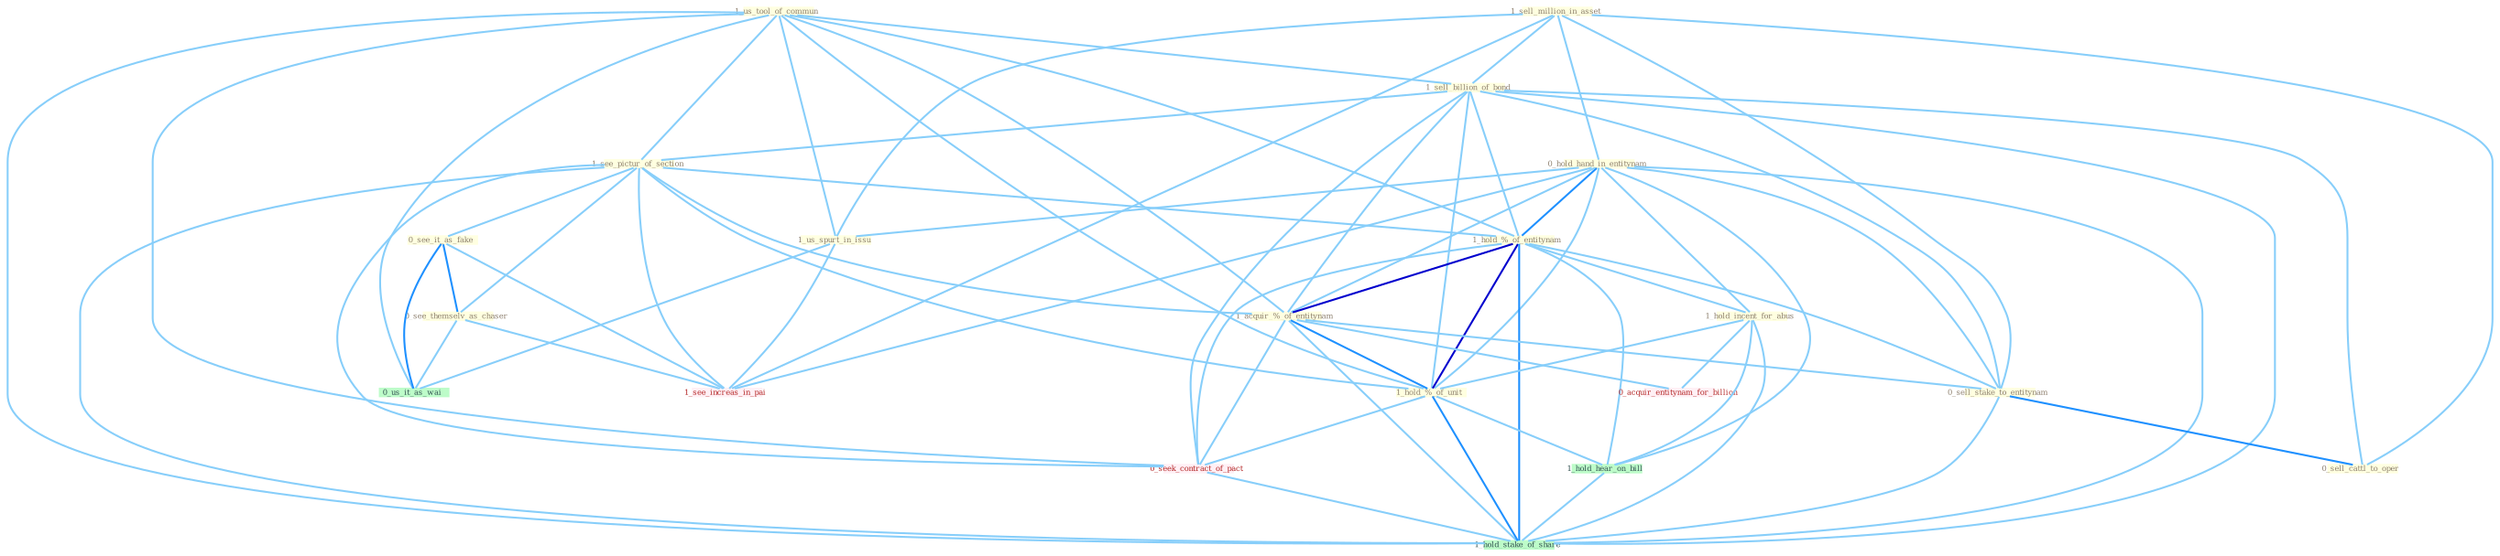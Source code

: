 Graph G{ 
    node
    [shape=polygon,style=filled,width=.5,height=.06,color="#BDFCC9",fixedsize=true,fontsize=4,
    fontcolor="#2f4f4f"];
    {node
    [color="#ffffe0", fontcolor="#8b7d6b"] "1_us_tool_of_commun " "1_sell_million_in_asset " "1_sell_billion_of_bond " "0_hold_hand_in_entitynam " "1_see_pictur_of_section " "1_hold_%_of_entitynam " "0_see_it_as_fake " "1_acquir_%_of_entitynam " "1_hold_incent_for_abus " "1_hold_%_of_unit " "0_see_themselv_as_chaser " "0_sell_stake_to_entitynam " "0_sell_cattl_to_oper " "1_us_spurt_in_issu "}
{node [color="#fff0f5", fontcolor="#b22222"] "0_seek_contract_of_pact " "0_acquir_entitynam_for_billion " "1_see_increas_in_pai "}
edge [color="#B0E2FF"];

	"1_us_tool_of_commun " -- "1_sell_billion_of_bond " [w="1", color="#87cefa" ];
	"1_us_tool_of_commun " -- "1_see_pictur_of_section " [w="1", color="#87cefa" ];
	"1_us_tool_of_commun " -- "1_hold_%_of_entitynam " [w="1", color="#87cefa" ];
	"1_us_tool_of_commun " -- "1_acquir_%_of_entitynam " [w="1", color="#87cefa" ];
	"1_us_tool_of_commun " -- "1_hold_%_of_unit " [w="1", color="#87cefa" ];
	"1_us_tool_of_commun " -- "1_us_spurt_in_issu " [w="1", color="#87cefa" ];
	"1_us_tool_of_commun " -- "0_seek_contract_of_pact " [w="1", color="#87cefa" ];
	"1_us_tool_of_commun " -- "0_us_it_as_wai " [w="1", color="#87cefa" ];
	"1_us_tool_of_commun " -- "1_hold_stake_of_share " [w="1", color="#87cefa" ];
	"1_sell_million_in_asset " -- "1_sell_billion_of_bond " [w="1", color="#87cefa" ];
	"1_sell_million_in_asset " -- "0_hold_hand_in_entitynam " [w="1", color="#87cefa" ];
	"1_sell_million_in_asset " -- "0_sell_stake_to_entitynam " [w="1", color="#87cefa" ];
	"1_sell_million_in_asset " -- "0_sell_cattl_to_oper " [w="1", color="#87cefa" ];
	"1_sell_million_in_asset " -- "1_us_spurt_in_issu " [w="1", color="#87cefa" ];
	"1_sell_million_in_asset " -- "1_see_increas_in_pai " [w="1", color="#87cefa" ];
	"1_sell_billion_of_bond " -- "1_see_pictur_of_section " [w="1", color="#87cefa" ];
	"1_sell_billion_of_bond " -- "1_hold_%_of_entitynam " [w="1", color="#87cefa" ];
	"1_sell_billion_of_bond " -- "1_acquir_%_of_entitynam " [w="1", color="#87cefa" ];
	"1_sell_billion_of_bond " -- "1_hold_%_of_unit " [w="1", color="#87cefa" ];
	"1_sell_billion_of_bond " -- "0_sell_stake_to_entitynam " [w="1", color="#87cefa" ];
	"1_sell_billion_of_bond " -- "0_sell_cattl_to_oper " [w="1", color="#87cefa" ];
	"1_sell_billion_of_bond " -- "0_seek_contract_of_pact " [w="1", color="#87cefa" ];
	"1_sell_billion_of_bond " -- "1_hold_stake_of_share " [w="1", color="#87cefa" ];
	"0_hold_hand_in_entitynam " -- "1_hold_%_of_entitynam " [w="2", color="#1e90ff" , len=0.8];
	"0_hold_hand_in_entitynam " -- "1_acquir_%_of_entitynam " [w="1", color="#87cefa" ];
	"0_hold_hand_in_entitynam " -- "1_hold_incent_for_abus " [w="1", color="#87cefa" ];
	"0_hold_hand_in_entitynam " -- "1_hold_%_of_unit " [w="1", color="#87cefa" ];
	"0_hold_hand_in_entitynam " -- "0_sell_stake_to_entitynam " [w="1", color="#87cefa" ];
	"0_hold_hand_in_entitynam " -- "1_us_spurt_in_issu " [w="1", color="#87cefa" ];
	"0_hold_hand_in_entitynam " -- "1_see_increas_in_pai " [w="1", color="#87cefa" ];
	"0_hold_hand_in_entitynam " -- "1_hold_hear_on_bill " [w="1", color="#87cefa" ];
	"0_hold_hand_in_entitynam " -- "1_hold_stake_of_share " [w="1", color="#87cefa" ];
	"1_see_pictur_of_section " -- "1_hold_%_of_entitynam " [w="1", color="#87cefa" ];
	"1_see_pictur_of_section " -- "0_see_it_as_fake " [w="1", color="#87cefa" ];
	"1_see_pictur_of_section " -- "1_acquir_%_of_entitynam " [w="1", color="#87cefa" ];
	"1_see_pictur_of_section " -- "1_hold_%_of_unit " [w="1", color="#87cefa" ];
	"1_see_pictur_of_section " -- "0_see_themselv_as_chaser " [w="1", color="#87cefa" ];
	"1_see_pictur_of_section " -- "0_seek_contract_of_pact " [w="1", color="#87cefa" ];
	"1_see_pictur_of_section " -- "1_see_increas_in_pai " [w="1", color="#87cefa" ];
	"1_see_pictur_of_section " -- "1_hold_stake_of_share " [w="1", color="#87cefa" ];
	"1_hold_%_of_entitynam " -- "1_acquir_%_of_entitynam " [w="3", color="#0000cd" , len=0.6];
	"1_hold_%_of_entitynam " -- "1_hold_incent_for_abus " [w="1", color="#87cefa" ];
	"1_hold_%_of_entitynam " -- "1_hold_%_of_unit " [w="3", color="#0000cd" , len=0.6];
	"1_hold_%_of_entitynam " -- "0_sell_stake_to_entitynam " [w="1", color="#87cefa" ];
	"1_hold_%_of_entitynam " -- "0_seek_contract_of_pact " [w="1", color="#87cefa" ];
	"1_hold_%_of_entitynam " -- "1_hold_hear_on_bill " [w="1", color="#87cefa" ];
	"1_hold_%_of_entitynam " -- "1_hold_stake_of_share " [w="2", color="#1e90ff" , len=0.8];
	"0_see_it_as_fake " -- "0_see_themselv_as_chaser " [w="2", color="#1e90ff" , len=0.8];
	"0_see_it_as_fake " -- "0_us_it_as_wai " [w="2", color="#1e90ff" , len=0.8];
	"0_see_it_as_fake " -- "1_see_increas_in_pai " [w="1", color="#87cefa" ];
	"1_acquir_%_of_entitynam " -- "1_hold_%_of_unit " [w="2", color="#1e90ff" , len=0.8];
	"1_acquir_%_of_entitynam " -- "0_sell_stake_to_entitynam " [w="1", color="#87cefa" ];
	"1_acquir_%_of_entitynam " -- "0_seek_contract_of_pact " [w="1", color="#87cefa" ];
	"1_acquir_%_of_entitynam " -- "0_acquir_entitynam_for_billion " [w="1", color="#87cefa" ];
	"1_acquir_%_of_entitynam " -- "1_hold_stake_of_share " [w="1", color="#87cefa" ];
	"1_hold_incent_for_abus " -- "1_hold_%_of_unit " [w="1", color="#87cefa" ];
	"1_hold_incent_for_abus " -- "0_acquir_entitynam_for_billion " [w="1", color="#87cefa" ];
	"1_hold_incent_for_abus " -- "1_hold_hear_on_bill " [w="1", color="#87cefa" ];
	"1_hold_incent_for_abus " -- "1_hold_stake_of_share " [w="1", color="#87cefa" ];
	"1_hold_%_of_unit " -- "0_seek_contract_of_pact " [w="1", color="#87cefa" ];
	"1_hold_%_of_unit " -- "1_hold_hear_on_bill " [w="1", color="#87cefa" ];
	"1_hold_%_of_unit " -- "1_hold_stake_of_share " [w="2", color="#1e90ff" , len=0.8];
	"0_see_themselv_as_chaser " -- "0_us_it_as_wai " [w="1", color="#87cefa" ];
	"0_see_themselv_as_chaser " -- "1_see_increas_in_pai " [w="1", color="#87cefa" ];
	"0_sell_stake_to_entitynam " -- "0_sell_cattl_to_oper " [w="2", color="#1e90ff" , len=0.8];
	"0_sell_stake_to_entitynam " -- "1_hold_stake_of_share " [w="1", color="#87cefa" ];
	"1_us_spurt_in_issu " -- "0_us_it_as_wai " [w="1", color="#87cefa" ];
	"1_us_spurt_in_issu " -- "1_see_increas_in_pai " [w="1", color="#87cefa" ];
	"0_seek_contract_of_pact " -- "1_hold_stake_of_share " [w="1", color="#87cefa" ];
	"1_hold_hear_on_bill " -- "1_hold_stake_of_share " [w="1", color="#87cefa" ];
}